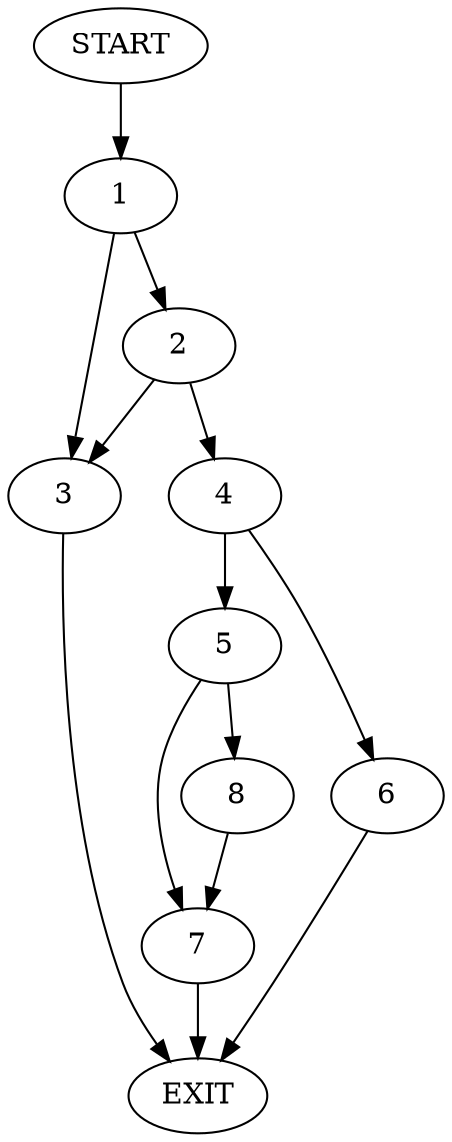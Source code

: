 digraph {
0 [label="START"]
9 [label="EXIT"]
0 -> 1
1 -> 2
1 -> 3
2 -> 3
2 -> 4
3 -> 9
4 -> 5
4 -> 6
5 -> 7
5 -> 8
6 -> 9
7 -> 9
8 -> 7
}
